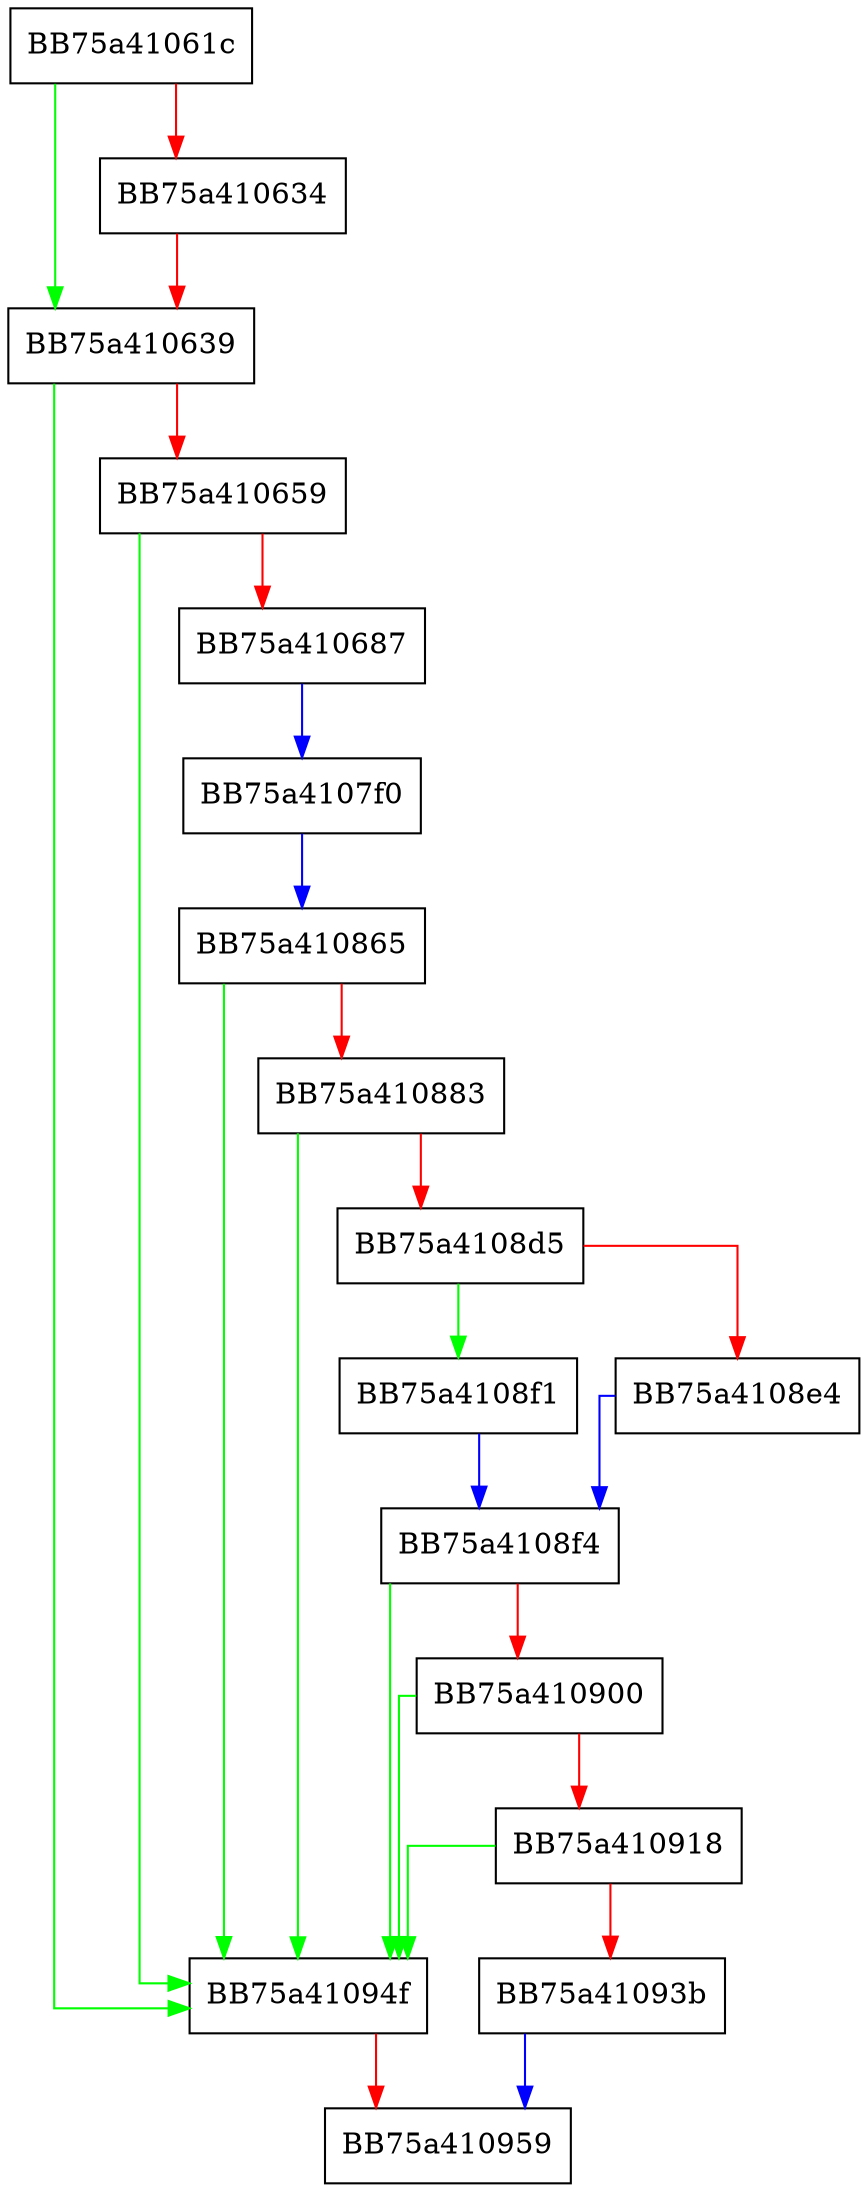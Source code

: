 digraph CreateResmgrContext {
  node [shape="box"];
  graph [splines=ortho];
  BB75a41061c -> BB75a410639 [color="green"];
  BB75a41061c -> BB75a410634 [color="red"];
  BB75a410634 -> BB75a410639 [color="red"];
  BB75a410639 -> BB75a41094f [color="green"];
  BB75a410639 -> BB75a410659 [color="red"];
  BB75a410659 -> BB75a41094f [color="green"];
  BB75a410659 -> BB75a410687 [color="red"];
  BB75a410687 -> BB75a4107f0 [color="blue"];
  BB75a4107f0 -> BB75a410865 [color="blue"];
  BB75a410865 -> BB75a41094f [color="green"];
  BB75a410865 -> BB75a410883 [color="red"];
  BB75a410883 -> BB75a41094f [color="green"];
  BB75a410883 -> BB75a4108d5 [color="red"];
  BB75a4108d5 -> BB75a4108f1 [color="green"];
  BB75a4108d5 -> BB75a4108e4 [color="red"];
  BB75a4108e4 -> BB75a4108f4 [color="blue"];
  BB75a4108f1 -> BB75a4108f4 [color="blue"];
  BB75a4108f4 -> BB75a41094f [color="green"];
  BB75a4108f4 -> BB75a410900 [color="red"];
  BB75a410900 -> BB75a41094f [color="green"];
  BB75a410900 -> BB75a410918 [color="red"];
  BB75a410918 -> BB75a41094f [color="green"];
  BB75a410918 -> BB75a41093b [color="red"];
  BB75a41093b -> BB75a410959 [color="blue"];
  BB75a41094f -> BB75a410959 [color="red"];
}